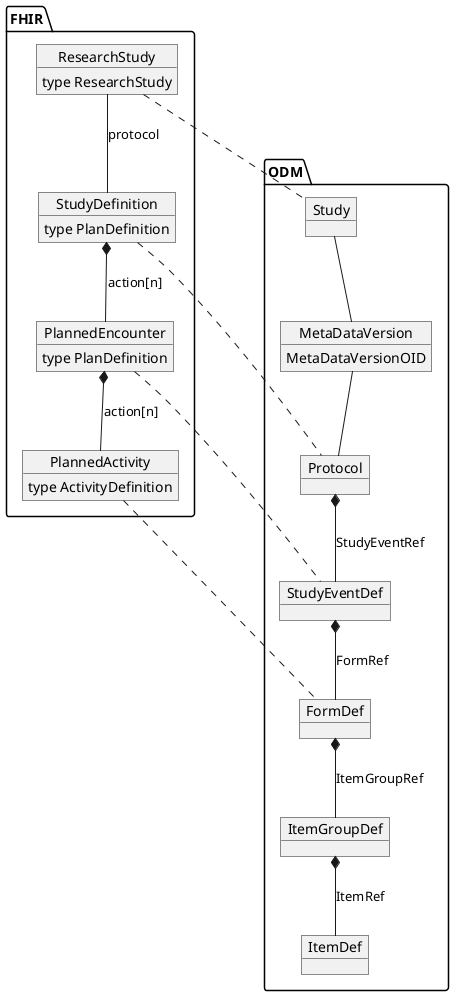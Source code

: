 @startuml "form-hierarchy"

package "ODM"{
    object Study
    object Protocol

    object MetaDataVersion {
        MetaDataVersionOID
    }

    object StudyEventDef

    object FormDef

    object ItemGroupDef

    object ItemDef

    Study -- MetaDataVersion
    MetaDataVersion -- Protocol
    Protocol *-- StudyEventDef: StudyEventRef
    StudyEventDef *-- FormDef : FormRef
    FormDef *-- ItemGroupDef : ItemGroupRef
    ItemGroupDef *-- ItemDef : ItemRef
}

package "FHIR" {
    object ResearchStudy{
        type ResearchStudy
    }


    object StudyDefinition{
        type PlanDefinition
    }

    object PlannedEncounter{
        type PlanDefinition
    }

    object PlannedActivity {
        type ActivityDefinition
    }


    ResearchStudy -- StudyDefinition : protocol
    StudyDefinition *-- PlannedEncounter : action[n]
    PlannedEncounter *-- PlannedActivity : action[n]

    ResearchStudy .. Study 
    StudyDefinition .. Protocol
    PlannedEncounter .. StudyEventDef
    PlannedActivity .. FormDef    
}

@enduml